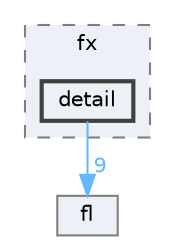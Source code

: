 digraph "FastLED/FastLED/src/fx/detail"
{
 // LATEX_PDF_SIZE
  bgcolor="transparent";
  edge [fontname=Helvetica,fontsize=10,labelfontname=Helvetica,labelfontsize=10];
  node [fontname=Helvetica,fontsize=10,shape=box,height=0.2,width=0.4];
  compound=true
  subgraph clusterdir_99eb7f655d62c348ff4cdeb2c56de408 {
    graph [ bgcolor="#edf0f7", pencolor="grey50", label="fx", fontname=Helvetica,fontsize=10 style="filled,dashed", URL="dir_99eb7f655d62c348ff4cdeb2c56de408.html",tooltip=""]
  dir_e84fdb2028a8280ee4d2d4cfb13b4200 [label="detail", fillcolor="#edf0f7", color="grey25", style="filled,bold", URL="dir_e84fdb2028a8280ee4d2d4cfb13b4200.html",tooltip=""];
  }
  dir_3d3ed669f2fdf2afe9a87d719975d69a [label="fl", fillcolor="#edf0f7", color="grey50", style="filled", URL="dir_3d3ed669f2fdf2afe9a87d719975d69a.html",tooltip=""];
  dir_e84fdb2028a8280ee4d2d4cfb13b4200->dir_3d3ed669f2fdf2afe9a87d719975d69a [headlabel="9", labeldistance=1.5 headhref="dir_000018_000029.html" href="dir_000018_000029.html" color="steelblue1" fontcolor="steelblue1"];
}

